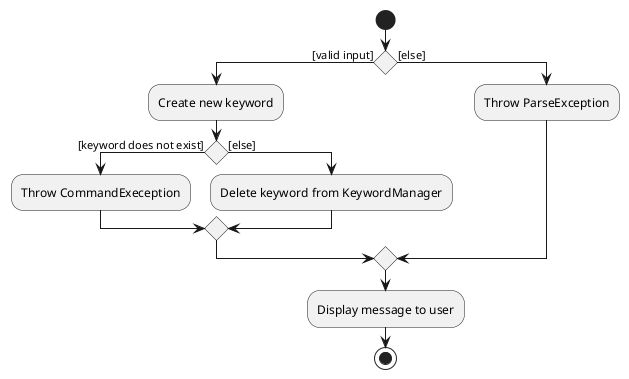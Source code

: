 @startuml DeleteKeywordActivityDiagram
start
if() then ([valid input])
    :Create new keyword;
    if() then ([keyword does not exist])
        :Throw CommandExeception;
    else ([else])
        :Delete keyword from KeywordManager;
    endif;
else ([else])
    :Throw ParseException;
endif;
:Display message to user;
stop
@enduml
